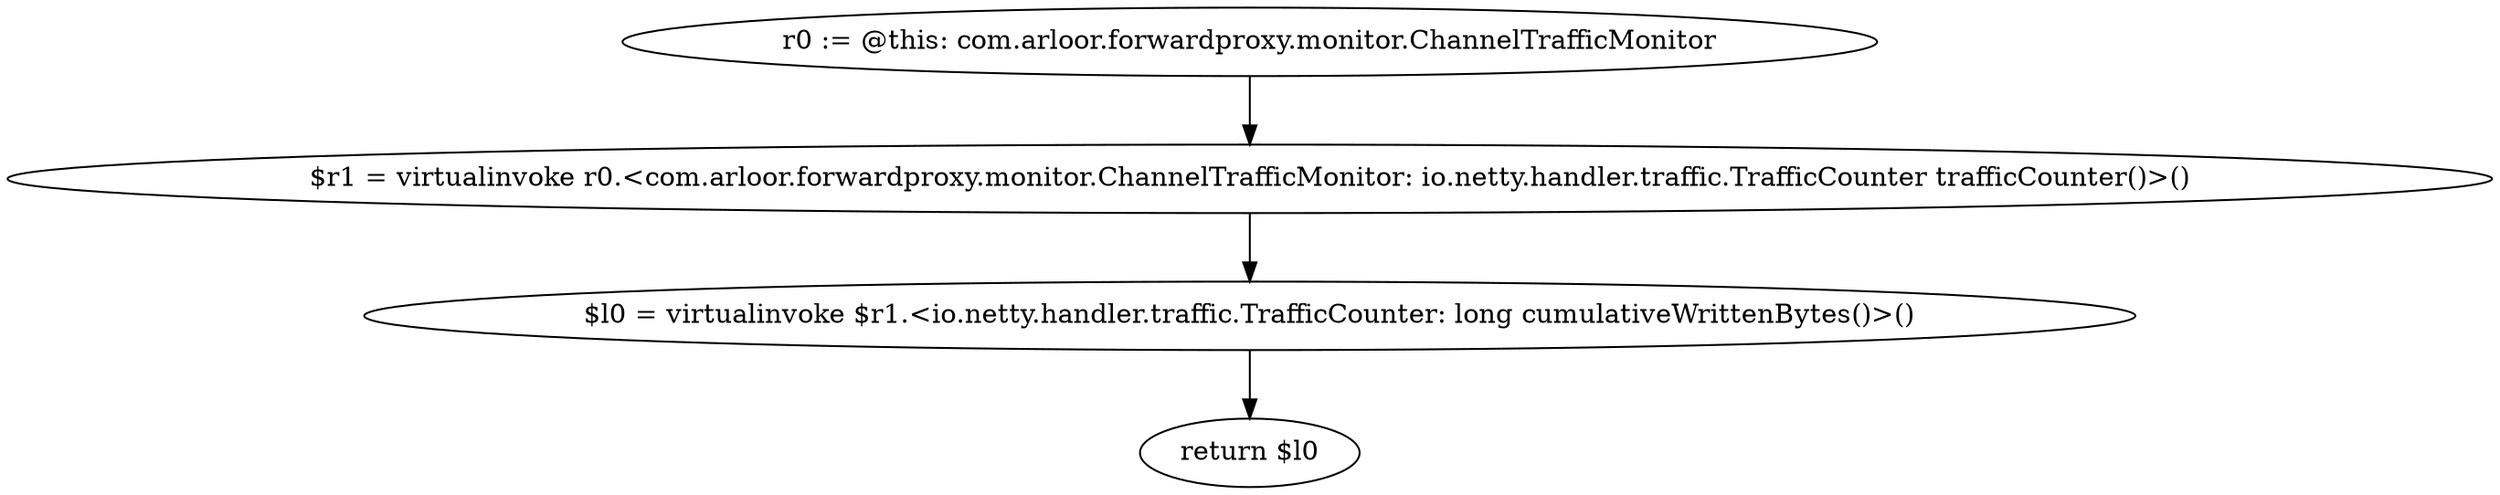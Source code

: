 digraph "unitGraph" {
    "r0 := @this: com.arloor.forwardproxy.monitor.ChannelTrafficMonitor"
    "$r1 = virtualinvoke r0.<com.arloor.forwardproxy.monitor.ChannelTrafficMonitor: io.netty.handler.traffic.TrafficCounter trafficCounter()>()"
    "$l0 = virtualinvoke $r1.<io.netty.handler.traffic.TrafficCounter: long cumulativeWrittenBytes()>()"
    "return $l0"
    "r0 := @this: com.arloor.forwardproxy.monitor.ChannelTrafficMonitor"->"$r1 = virtualinvoke r0.<com.arloor.forwardproxy.monitor.ChannelTrafficMonitor: io.netty.handler.traffic.TrafficCounter trafficCounter()>()";
    "$r1 = virtualinvoke r0.<com.arloor.forwardproxy.monitor.ChannelTrafficMonitor: io.netty.handler.traffic.TrafficCounter trafficCounter()>()"->"$l0 = virtualinvoke $r1.<io.netty.handler.traffic.TrafficCounter: long cumulativeWrittenBytes()>()";
    "$l0 = virtualinvoke $r1.<io.netty.handler.traffic.TrafficCounter: long cumulativeWrittenBytes()>()"->"return $l0";
}
